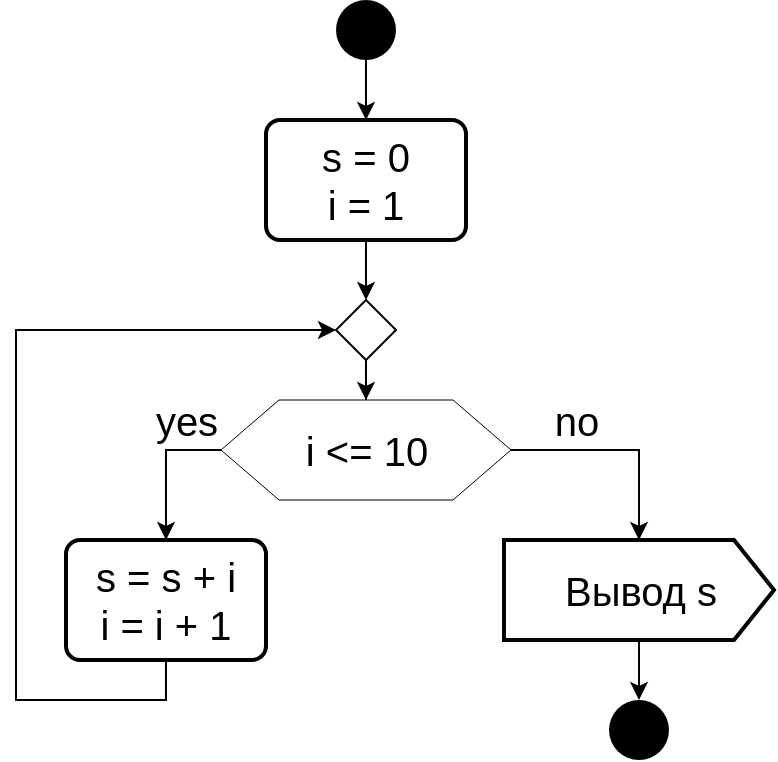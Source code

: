 <mxfile version="14.9.3" type="github">
  <diagram id="C5RBs43oDa-KdzZeNtuy" name="Page-1">
    <mxGraphModel dx="693" dy="746" grid="1" gridSize="10" guides="1" tooltips="1" connect="1" arrows="1" fold="1" page="1" pageScale="1" pageWidth="827" pageHeight="1169" math="0" shadow="0">
      <root>
        <mxCell id="WIyWlLk6GJQsqaUBKTNV-0" />
        <mxCell id="WIyWlLk6GJQsqaUBKTNV-1" parent="WIyWlLk6GJQsqaUBKTNV-0" />
        <mxCell id="bFn-_cgj2wKhVDFezU3A-6" value="" style="edgeStyle=orthogonalEdgeStyle;rounded=0;orthogonalLoop=1;jettySize=auto;html=1;fontSize=20;" parent="WIyWlLk6GJQsqaUBKTNV-1" source="bFn-_cgj2wKhVDFezU3A-0" target="bFn-_cgj2wKhVDFezU3A-1" edge="1">
          <mxGeometry relative="1" as="geometry" />
        </mxCell>
        <mxCell id="bFn-_cgj2wKhVDFezU3A-0" value="" style="ellipse;fillColor=#000000;strokeColor=none;" parent="WIyWlLk6GJQsqaUBKTNV-1" vertex="1">
          <mxGeometry x="330" y="50" width="30" height="30" as="geometry" />
        </mxCell>
        <mxCell id="bFn-_cgj2wKhVDFezU3A-7" value="" style="edgeStyle=orthogonalEdgeStyle;rounded=0;orthogonalLoop=1;jettySize=auto;html=1;fontSize=20;" parent="WIyWlLk6GJQsqaUBKTNV-1" source="bFn-_cgj2wKhVDFezU3A-1" target="bFn-_cgj2wKhVDFezU3A-3" edge="1">
          <mxGeometry relative="1" as="geometry" />
        </mxCell>
        <mxCell id="bFn-_cgj2wKhVDFezU3A-1" value="s = 0&lt;br&gt;i = 1" style="rounded=1;whiteSpace=wrap;html=1;absoluteArcSize=1;arcSize=14;strokeWidth=2;fontSize=20;" parent="WIyWlLk6GJQsqaUBKTNV-1" vertex="1">
          <mxGeometry x="295" y="110" width="100" height="60" as="geometry" />
        </mxCell>
        <mxCell id="bFn-_cgj2wKhVDFezU3A-10" style="edgeStyle=orthogonalEdgeStyle;rounded=0;orthogonalLoop=1;jettySize=auto;html=1;exitX=0;exitY=0.5;exitDx=0;exitDy=0;entryX=0.5;entryY=0;entryDx=0;entryDy=0;fontSize=20;" parent="WIyWlLk6GJQsqaUBKTNV-1" source="bFn-_cgj2wKhVDFezU3A-2" target="bFn-_cgj2wKhVDFezU3A-9" edge="1">
          <mxGeometry relative="1" as="geometry" />
        </mxCell>
        <mxCell id="bFn-_cgj2wKhVDFezU3A-2" value="&lt;font style=&quot;font-size: 20px&quot;&gt;i &amp;lt;= 10&lt;/font&gt;" style="shape=stencil(tZXbUoQwDIafprdOD673Dup7VDYrHbsNU+quvr2hpQou4B6AYWCStF//0KQwVTSVroFJXjH1xKQUnNOT7GOyZbZ1U0MZkvOgvdGvFlKkCR7f4Wi2oWMYV4E3oY2qZ8YfaUx7q6JE5whi0DWDSC9OMG0czeWfCdYt/zWwauLvIYDvRCcvky/nY+8264DFSnqH2Kx+cb3LgYeKxVobtxhYXI9VBXmmilsVO/Tw5vHDbUfFpP4p0aInR3rH1ZhUPF7zyeyMtSOzHTqYn9hvXGr43wb+5+vVuh14EsjhPR5gqgw2s7lkgjWuR7gfPQIuIYiHmxE/5+ANifyVIeZ39qyvcRXjklRibU/seC6hqZY4KfzoTX+c6PgG);whiteSpace=wrap;html=1;strokeWidth=1;" parent="WIyWlLk6GJQsqaUBKTNV-1" vertex="1">
          <mxGeometry x="272.5" y="250" width="145" height="50" as="geometry" />
        </mxCell>
        <mxCell id="bFn-_cgj2wKhVDFezU3A-8" value="" style="edgeStyle=orthogonalEdgeStyle;rounded=0;orthogonalLoop=1;jettySize=auto;html=1;fontSize=20;" parent="WIyWlLk6GJQsqaUBKTNV-1" source="bFn-_cgj2wKhVDFezU3A-3" target="bFn-_cgj2wKhVDFezU3A-2" edge="1">
          <mxGeometry relative="1" as="geometry" />
        </mxCell>
        <mxCell id="bFn-_cgj2wKhVDFezU3A-14" style="edgeStyle=orthogonalEdgeStyle;rounded=0;orthogonalLoop=1;jettySize=auto;html=1;exitX=1;exitY=0.5;exitDx=0;exitDy=0;fontSize=20;" parent="WIyWlLk6GJQsqaUBKTNV-1" source="bFn-_cgj2wKhVDFezU3A-2" target="bFn-_cgj2wKhVDFezU3A-13" edge="1">
          <mxGeometry relative="1" as="geometry" />
        </mxCell>
        <mxCell id="bFn-_cgj2wKhVDFezU3A-3" value="" style="rhombus;fontSize=20;strokeWidth=1;" parent="WIyWlLk6GJQsqaUBKTNV-1" vertex="1">
          <mxGeometry x="330" y="200" width="30" height="30" as="geometry" />
        </mxCell>
        <mxCell id="bFn-_cgj2wKhVDFezU3A-12" style="edgeStyle=orthogonalEdgeStyle;rounded=0;orthogonalLoop=1;jettySize=auto;html=1;exitX=0.5;exitY=1;exitDx=0;exitDy=0;entryX=0;entryY=0.5;entryDx=0;entryDy=0;fontSize=20;" parent="WIyWlLk6GJQsqaUBKTNV-1" source="bFn-_cgj2wKhVDFezU3A-9" target="bFn-_cgj2wKhVDFezU3A-3" edge="1">
          <mxGeometry relative="1" as="geometry">
            <Array as="points">
              <mxPoint x="245" y="400" />
              <mxPoint x="170" y="400" />
              <mxPoint x="170" y="215" />
            </Array>
          </mxGeometry>
        </mxCell>
        <mxCell id="bFn-_cgj2wKhVDFezU3A-9" value="s = s + i&lt;br&gt;i = i + 1" style="rounded=1;whiteSpace=wrap;html=1;absoluteArcSize=1;arcSize=14;strokeWidth=2;fontSize=20;" parent="WIyWlLk6GJQsqaUBKTNV-1" vertex="1">
          <mxGeometry x="195" y="320" width="100" height="60" as="geometry" />
        </mxCell>
        <mxCell id="bFn-_cgj2wKhVDFezU3A-11" value="yes" style="text;html=1;align=center;verticalAlign=middle;resizable=0;points=[];autosize=1;strokeColor=none;fontSize=20;" parent="WIyWlLk6GJQsqaUBKTNV-1" vertex="1">
          <mxGeometry x="230" y="245" width="50" height="30" as="geometry" />
        </mxCell>
        <mxCell id="bFn-_cgj2wKhVDFezU3A-16" value="" style="edgeStyle=orthogonalEdgeStyle;rounded=0;orthogonalLoop=1;jettySize=auto;html=1;fontSize=20;" parent="WIyWlLk6GJQsqaUBKTNV-1" source="bFn-_cgj2wKhVDFezU3A-13" target="bFn-_cgj2wKhVDFezU3A-15" edge="1">
          <mxGeometry relative="1" as="geometry" />
        </mxCell>
        <mxCell id="bFn-_cgj2wKhVDFezU3A-13" value="Вывод s" style="html=1;shape=mxgraph.infographic.ribbonSimple;notch1=0;notch2=20;align=center;verticalAlign=middle;fontSize=20;fontStyle=0;fillColor=#FFFFFF;strokeWidth=2;" parent="WIyWlLk6GJQsqaUBKTNV-1" vertex="1">
          <mxGeometry x="414" y="320" width="135" height="50" as="geometry" />
        </mxCell>
        <mxCell id="bFn-_cgj2wKhVDFezU3A-15" value="" style="ellipse;fillColor=#000000;strokeColor=none;" parent="WIyWlLk6GJQsqaUBKTNV-1" vertex="1">
          <mxGeometry x="466.5" y="400" width="30" height="30" as="geometry" />
        </mxCell>
        <mxCell id="Dc6TTWTkgrAXcEeP03_u-0" value="no" style="text;html=1;align=center;verticalAlign=middle;resizable=0;points=[];autosize=1;strokeColor=none;fontSize=20;" vertex="1" parent="WIyWlLk6GJQsqaUBKTNV-1">
          <mxGeometry x="430" y="245" width="40" height="30" as="geometry" />
        </mxCell>
      </root>
    </mxGraphModel>
  </diagram>
</mxfile>
